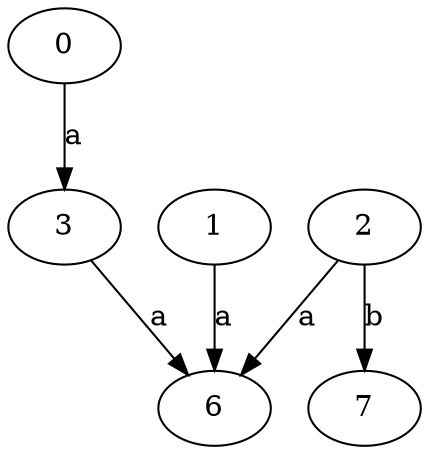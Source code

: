 strict digraph  {
0;
1;
3;
2;
6;
7;
0 -> 3  [label=a];
1 -> 6  [label=a];
3 -> 6  [label=a];
2 -> 6  [label=a];
2 -> 7  [label=b];
}
